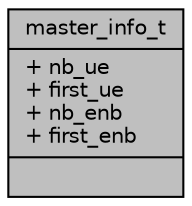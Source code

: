 digraph "master_info_t"
{
 // LATEX_PDF_SIZE
  edge [fontname="Helvetica",fontsize="10",labelfontname="Helvetica",labelfontsize="10"];
  node [fontname="Helvetica",fontsize="10",shape=record];
  Node1 [label="{master_info_t\n|+ nb_ue\l+ first_ue\l+ nb_enb\l+ first_enb\l|}",height=0.2,width=0.4,color="black", fillcolor="grey75", style="filled", fontcolor="black",tooltip=" "];
}
